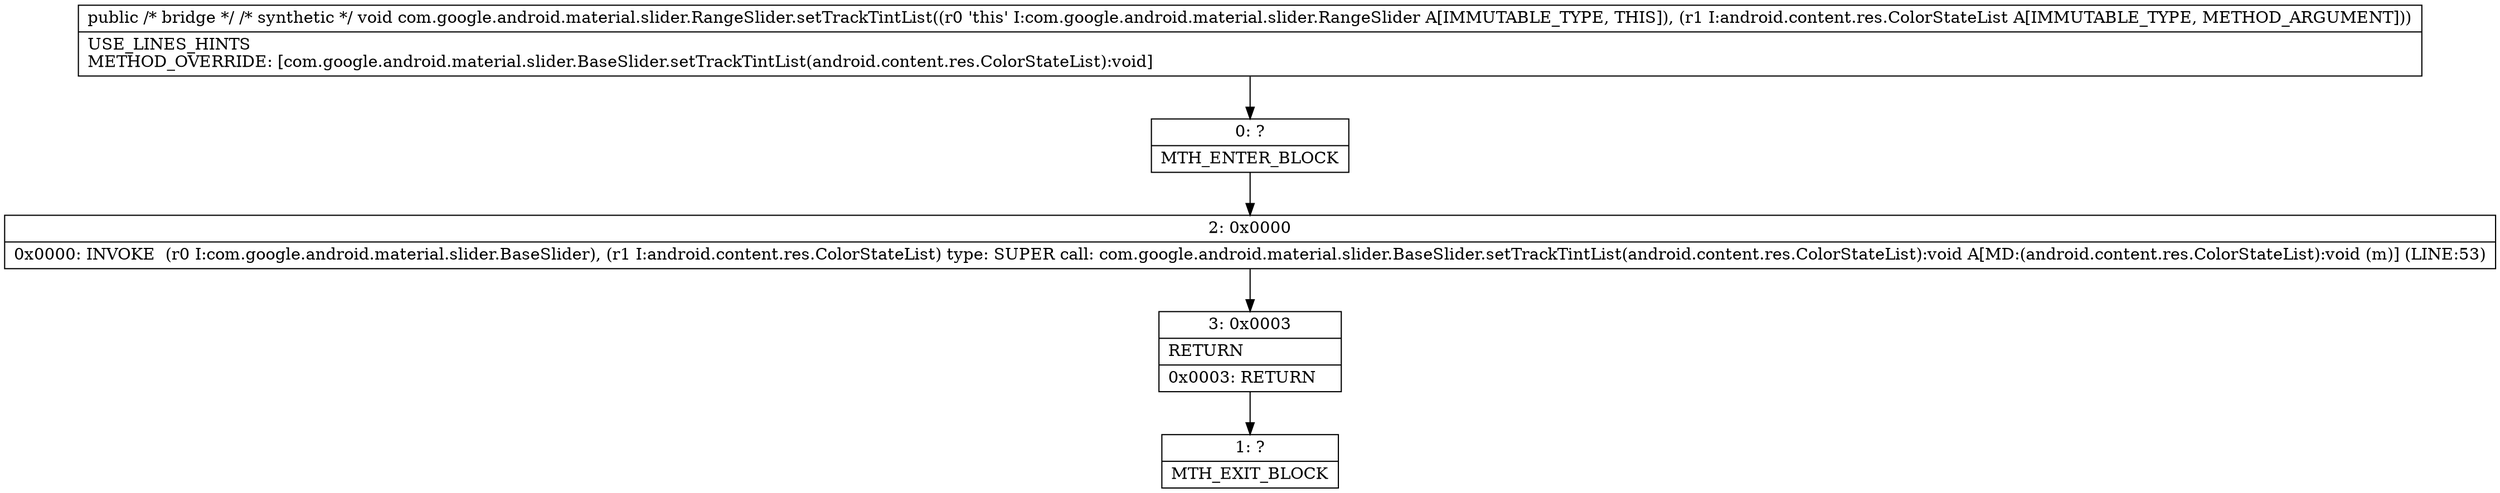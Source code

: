 digraph "CFG forcom.google.android.material.slider.RangeSlider.setTrackTintList(Landroid\/content\/res\/ColorStateList;)V" {
Node_0 [shape=record,label="{0\:\ ?|MTH_ENTER_BLOCK\l}"];
Node_2 [shape=record,label="{2\:\ 0x0000|0x0000: INVOKE  (r0 I:com.google.android.material.slider.BaseSlider), (r1 I:android.content.res.ColorStateList) type: SUPER call: com.google.android.material.slider.BaseSlider.setTrackTintList(android.content.res.ColorStateList):void A[MD:(android.content.res.ColorStateList):void (m)] (LINE:53)\l}"];
Node_3 [shape=record,label="{3\:\ 0x0003|RETURN\l|0x0003: RETURN   \l}"];
Node_1 [shape=record,label="{1\:\ ?|MTH_EXIT_BLOCK\l}"];
MethodNode[shape=record,label="{public \/* bridge *\/ \/* synthetic *\/ void com.google.android.material.slider.RangeSlider.setTrackTintList((r0 'this' I:com.google.android.material.slider.RangeSlider A[IMMUTABLE_TYPE, THIS]), (r1 I:android.content.res.ColorStateList A[IMMUTABLE_TYPE, METHOD_ARGUMENT]))  | USE_LINES_HINTS\lMETHOD_OVERRIDE: [com.google.android.material.slider.BaseSlider.setTrackTintList(android.content.res.ColorStateList):void]\l}"];
MethodNode -> Node_0;Node_0 -> Node_2;
Node_2 -> Node_3;
Node_3 -> Node_1;
}

